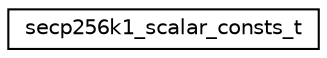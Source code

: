 digraph "Graphical Class Hierarchy"
{
 // LATEX_PDF_SIZE
  edge [fontname="Helvetica",fontsize="10",labelfontname="Helvetica",labelfontsize="10"];
  node [fontname="Helvetica",fontsize="10",shape=record];
  rankdir="LR";
  Node0 [label="secp256k1_scalar_consts_t",height=0.2,width=0.4,color="black", fillcolor="white", style="filled",URL="$structsecp256k1__scalar__consts__t.html",tooltip=" "];
}
